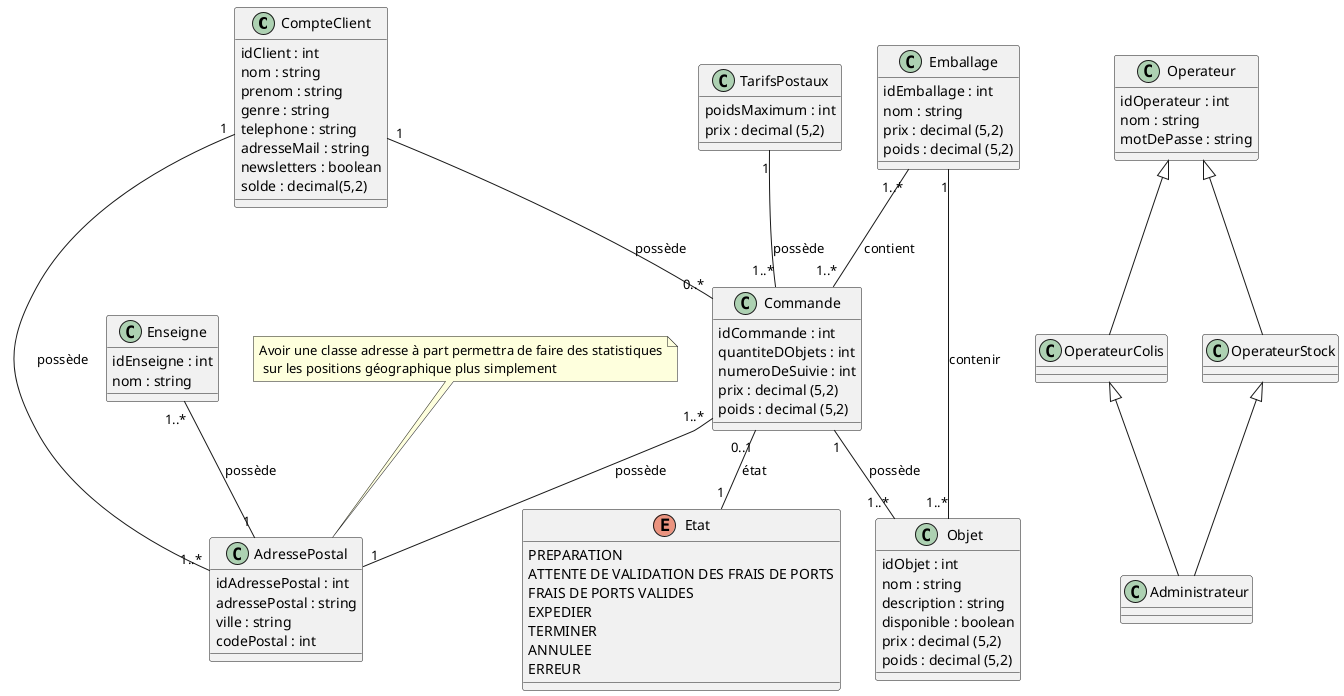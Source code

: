 @startuml Classe model

class CompteClient {
    idClient : int
    nom : string
    prenom : string
    genre : string
    'adressePostal : string
    'codePostal : int
    'ville : string
    telephone : string
    adresseMail : string
    newsletters : boolean
    {field} solde : decimal(5,2)
}

class Commande {
    idCommande : int
    quantiteDObjets : int
    numeroDeSuivie : int
    {field} prix : decimal (5,2)
    {field} poids : decimal (5,2)
}

class Objet {
    idObjet : int
    nom : string
    description : string
    disponible : boolean
    {field} prix : decimal (5,2)
    {field} poids : decimal (5,2)
}

class Emballage {
    idEmballage : int
    nom : string
    {field} prix : decimal (5,2)
    {field} poids : decimal (5,2)
}

class Enseigne {
    idEnseigne : int
    nom : string
    'ville : string
    'codePostal : int
}

class TarifsPostaux {
    poidsMaximum : int
    {field} prix : decimal (5,2)
}

class AdressePostal {
    idAdressePostal : int
    adressePostal : string
    ville : string
    codePostal : int
}

enum Etat {
    PREPARATION
    ATTENTE DE VALIDATION DES FRAIS DE PORTS
    FRAIS DE PORTS VALIDES
    EXPEDIER
    TERMINER
    ANNULEE
    ERREUR
}


'class Conditionnement {}

'diamond dia

class Operateur {
    idOperateur : int
    nom : string
    motDePasse : string
}

class OperateurColis {

}

class OperateurStock {

}

class Administrateur {

}

CompteClient "1"-- "0..*" Commande : possède
Commande "1" -- "1..*" Objet : possède
Emballage "1" -- "1..*" Objet : contenir

CompteClient "1" -- "1..*" AdressePostal : possède
Commande "1..*" -- "1" AdressePostal : possède
Enseigne "1..*" -- "1"AdressePostal : possède

note "Avoir une classe adresse à part permettra de faire des statistiques\n sur les positions géographique plus simplement" as N1

N1 .. AdressePostal

'Emballage -- dia
'Objet -- dia
'Commande -- dia
'TarifsPostaux -- dia
'dia .. Conditionnement

'note "Suggestion pour calculer et montrer les liens pour le conditionnement" as N2
'N2 .. Conditionnement

Operateur <|-- OperateurColis
Operateur <|-- OperateurStock
OperateurStock <|-- Administrateur
OperateurColis <|-- Administrateur

Commande "0..1" -- "1"Etat :état

TarifsPostaux "1" -- "1..*" Commande : possède

Emballage"1..*" -- "1..*"Commande : contient

@enduml